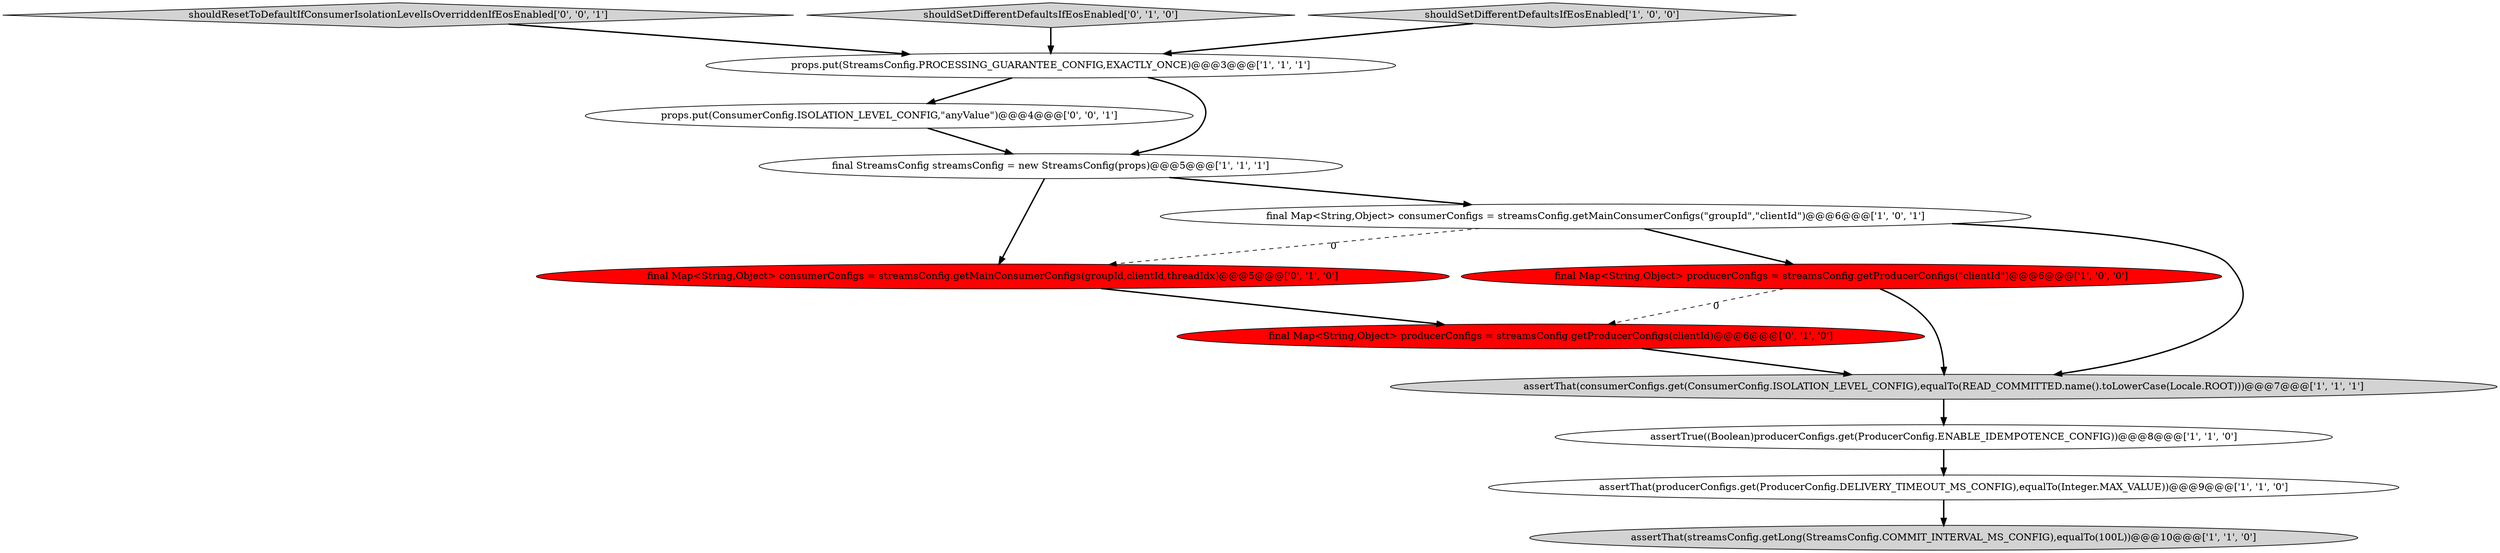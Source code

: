 digraph {
13 [style = filled, label = "shouldResetToDefaultIfConsumerIsolationLevelIsOverriddenIfEosEnabled['0', '0', '1']", fillcolor = lightgray, shape = diamond image = "AAA0AAABBB3BBB"];
1 [style = filled, label = "assertTrue((Boolean)producerConfigs.get(ProducerConfig.ENABLE_IDEMPOTENCE_CONFIG))@@@8@@@['1', '1', '0']", fillcolor = white, shape = ellipse image = "AAA0AAABBB1BBB"];
2 [style = filled, label = "assertThat(producerConfigs.get(ProducerConfig.DELIVERY_TIMEOUT_MS_CONFIG),equalTo(Integer.MAX_VALUE))@@@9@@@['1', '1', '0']", fillcolor = white, shape = ellipse image = "AAA0AAABBB1BBB"];
9 [style = filled, label = "shouldSetDifferentDefaultsIfEosEnabled['0', '1', '0']", fillcolor = lightgray, shape = diamond image = "AAA0AAABBB2BBB"];
12 [style = filled, label = "props.put(ConsumerConfig.ISOLATION_LEVEL_CONFIG,\"anyValue\")@@@4@@@['0', '0', '1']", fillcolor = white, shape = ellipse image = "AAA0AAABBB3BBB"];
10 [style = filled, label = "final Map<String,Object> consumerConfigs = streamsConfig.getMainConsumerConfigs(groupId,clientId,threadIdx)@@@5@@@['0', '1', '0']", fillcolor = red, shape = ellipse image = "AAA1AAABBB2BBB"];
7 [style = filled, label = "final Map<String,Object> producerConfigs = streamsConfig.getProducerConfigs(\"clientId\")@@@6@@@['1', '0', '0']", fillcolor = red, shape = ellipse image = "AAA1AAABBB1BBB"];
6 [style = filled, label = "final Map<String,Object> consumerConfigs = streamsConfig.getMainConsumerConfigs(\"groupId\",\"clientId\")@@@6@@@['1', '0', '1']", fillcolor = white, shape = ellipse image = "AAA0AAABBB1BBB"];
4 [style = filled, label = "props.put(StreamsConfig.PROCESSING_GUARANTEE_CONFIG,EXACTLY_ONCE)@@@3@@@['1', '1', '1']", fillcolor = white, shape = ellipse image = "AAA0AAABBB1BBB"];
5 [style = filled, label = "shouldSetDifferentDefaultsIfEosEnabled['1', '0', '0']", fillcolor = lightgray, shape = diamond image = "AAA0AAABBB1BBB"];
11 [style = filled, label = "final Map<String,Object> producerConfigs = streamsConfig.getProducerConfigs(clientId)@@@6@@@['0', '1', '0']", fillcolor = red, shape = ellipse image = "AAA1AAABBB2BBB"];
3 [style = filled, label = "final StreamsConfig streamsConfig = new StreamsConfig(props)@@@5@@@['1', '1', '1']", fillcolor = white, shape = ellipse image = "AAA0AAABBB1BBB"];
8 [style = filled, label = "assertThat(consumerConfigs.get(ConsumerConfig.ISOLATION_LEVEL_CONFIG),equalTo(READ_COMMITTED.name().toLowerCase(Locale.ROOT)))@@@7@@@['1', '1', '1']", fillcolor = lightgray, shape = ellipse image = "AAA0AAABBB1BBB"];
0 [style = filled, label = "assertThat(streamsConfig.getLong(StreamsConfig.COMMIT_INTERVAL_MS_CONFIG),equalTo(100L))@@@10@@@['1', '1', '0']", fillcolor = lightgray, shape = ellipse image = "AAA0AAABBB1BBB"];
7->11 [style = dashed, label="0"];
4->12 [style = bold, label=""];
8->1 [style = bold, label=""];
3->10 [style = bold, label=""];
4->3 [style = bold, label=""];
3->6 [style = bold, label=""];
11->8 [style = bold, label=""];
1->2 [style = bold, label=""];
2->0 [style = bold, label=""];
12->3 [style = bold, label=""];
6->8 [style = bold, label=""];
6->7 [style = bold, label=""];
7->8 [style = bold, label=""];
13->4 [style = bold, label=""];
5->4 [style = bold, label=""];
9->4 [style = bold, label=""];
6->10 [style = dashed, label="0"];
10->11 [style = bold, label=""];
}
